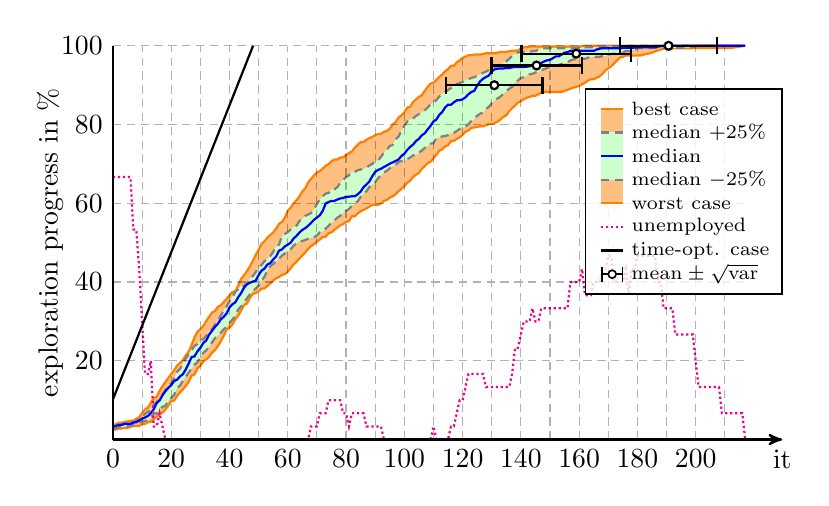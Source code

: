 \begin{tikzpicture}[thick]


% plot data, scaled to 8cm
\begin{scope}[yscale=0.05, xscale=0.037]
\draw[draw=orange, fill=orange!50] (0.00, 2.46) -- (1.00, 2.57) -- (2.00, 2.79) -- (3.00, 2.79) -- (4.00, 3.02) -- (5.00, 3.02) -- (6.00, 3.18) -- (7.00, 3.46) -- (8.00, 3.46) -- (9.00, 3.46) -- (10.00, 3.91) -- (11.00, 3.97) -- (12.00, 4.41) -- (13.00, 4.53) -- (14.00, 5.14) -- (15.00, 5.81) -- (16.00, 6.48) -- (17.00, 6.82) -- (18.00, 7.65) -- (19.00, 8.60) -- (20.00, 9.78) -- (21.00, 9.89) -- (22.00, 11.06) -- (23.00, 11.96) -- (24.00, 12.74) -- (25.00, 13.63) -- (26.00, 14.64) -- (27.00, 16.26) -- (28.00, 16.54) -- (29.00, 18.10) -- (30.00, 18.72) -- (31.00, 19.83) -- (32.00, 20.34) -- (33.00, 21.01) -- (34.00, 22.07) -- (35.00, 22.68) -- (36.00, 23.74) -- (37.00, 24.97) -- (38.00, 26.31) -- (39.00, 27.93) -- (40.00, 28.44) -- (41.00, 29.22) -- (42.00, 30.56) -- (43.00, 31.51) -- (44.00, 32.79) -- (45.00, 34.19) -- (46.00, 34.53) -- (47.00, 35.98) -- (48.00, 36.98) -- (49.00, 37.21) -- (50.00, 37.60) -- (51.00, 38.32) -- (52.00, 38.38) -- (53.00, 38.99) -- (54.00, 39.66) -- (55.00, 40.39) -- (56.00, 40.95) -- (57.00, 41.23) -- (58.00, 41.84) -- (59.00, 42.01) -- (60.00, 42.63) -- (61.00, 43.52) -- (62.00, 44.47) -- (63.00, 45.14) -- (64.00, 45.98) -- (65.00, 46.76) -- (66.00, 47.49) -- (67.00, 48.44) -- (68.00, 49.16) -- (69.00, 49.61) -- (70.00, 50.28) -- (71.00, 50.78) -- (72.00, 51.45) -- (73.00, 51.51) -- (74.00, 52.40) -- (75.00, 52.63) -- (76.00, 53.24) -- (77.00, 53.85) -- (78.00, 54.41) -- (79.00, 54.75) -- (80.00, 55.25) -- (81.00, 55.47) -- (82.00, 56.70) -- (83.00, 56.70) -- (84.00, 57.43) -- (85.00, 57.99) -- (86.00, 58.32) -- (87.00, 58.72) -- (88.00, 59.16) -- (89.00, 59.61) -- (90.00, 59.61) -- (91.00, 59.61) -- (92.00, 60.00) -- (93.00, 60.61) -- (94.00, 60.84) -- (95.00, 61.45) -- (96.00, 61.73) -- (97.00, 62.29) -- (98.00, 63.07) -- (99.00, 63.63) -- (100.00, 64.36) -- (101.00, 65.20) -- (102.00, 65.75) -- (103.00, 66.70) -- (104.00, 67.26) -- (105.00, 67.71) -- (106.00, 68.77) -- (107.00, 69.44) -- (108.00, 70.17) -- (109.00, 70.56) -- (110.00, 71.45) -- (111.00, 72.29) -- (112.00, 73.41) -- (113.00, 73.69) -- (114.00, 74.41) -- (115.00, 74.75) -- (116.00, 75.81) -- (117.00, 75.87) -- (118.00, 76.37) -- (119.00, 76.76) -- (120.00, 77.37) -- (121.00, 78.21) -- (122.00, 78.49) -- (123.00, 79.16) -- (124.00, 79.27) -- (125.00, 79.39) -- (126.00, 79.55) -- (127.00, 79.55) -- (128.00, 79.83) -- (129.00, 80.11) -- (130.00, 80.11) -- (131.00, 80.39) -- (132.00, 80.73) -- (133.00, 81.28) -- (134.00, 81.96) -- (135.00, 82.35) -- (136.00, 83.41) -- (137.00, 84.13) -- (138.00, 84.86) -- (139.00, 85.59) -- (140.00, 85.92) -- (141.00, 86.42) -- (142.00, 86.76) -- (143.00, 87.04) -- (144.00, 87.32) -- (145.00, 87.32) -- (146.00, 87.65) -- (147.00, 88.10) -- (148.00, 88.27) -- (149.00, 88.27) -- (150.00, 88.27) -- (151.00, 88.27) -- (152.00, 88.27) -- (153.00, 88.27) -- (154.00, 88.32) -- (155.00, 88.55) -- (156.00, 88.83) -- (157.00, 89.11) -- (158.00, 89.39) -- (159.00, 89.55) -- (160.00, 89.83) -- (161.00, 90.22) -- (162.00, 90.61) -- (163.00, 91.17) -- (164.00, 91.51) -- (165.00, 91.51) -- (166.00, 91.90) -- (167.00, 92.23) -- (168.00, 92.85) -- (169.00, 93.74) -- (170.00, 94.30) -- (171.00, 94.80) -- (172.00, 95.53) -- (173.00, 96.26) -- (174.00, 97.04) -- (175.00, 97.21) -- (176.00, 97.54) -- (177.00, 97.54) -- (178.00, 97.54) -- (179.00, 97.54) -- (180.00, 97.54) -- (181.00, 97.54) -- (182.00, 97.71) -- (183.00, 97.93) -- (184.00, 98.04) -- (185.00, 98.27) -- (186.00, 98.55) -- (187.00, 98.83) -- (188.00, 99.05) -- (189.00, 99.27) -- (190.00, 99.39) -- (191.00, 99.39) -- (192.00, 99.39) -- (193.00, 99.39) -- (194.00, 99.39) -- (195.00, 99.39) -- (196.00, 99.39) -- (197.00, 99.39) -- (198.00, 99.39) -- (199.00, 99.39) -- (200.00, 99.44) -- (201.00, 99.44) -- (202.00, 99.44) -- (203.00, 99.44) -- (204.00, 99.44) -- (205.00, 99.44) -- (206.00, 99.44) -- (207.00, 99.44) -- (208.00, 99.44) -- (209.00, 99.44) -- (210.00, 99.44) -- (211.00, 99.44) -- (212.00, 99.50) -- (213.00, 99.55) -- (214.00, 99.66) -- (215.00, 99.78) -- (216.00, 99.89) -- (217.00, 100.00) -- (217.00, 100.00) -- (216.00, 100.00) -- (215.00, 100.00) -- (214.00, 100.00) -- (213.00, 100.00) -- (212.00, 100.00) -- (211.00, 100.00) -- (210.00, 100.00) -- (209.00, 100.00) -- (208.00, 100.00) -- (207.00, 100.00) -- (206.00, 100.00) -- (205.00, 100.00) -- (204.00, 100.00) -- (203.00, 100.00) -- (202.00, 100.00) -- (201.00, 100.00) -- (200.00, 100.00) -- (199.00, 100.00) -- (198.00, 100.00) -- (197.00, 100.00) -- (196.00, 100.00) -- (195.00, 100.00) -- (194.00, 100.00) -- (193.00, 100.00) -- (192.00, 100.00) -- (191.00, 100.00) -- (190.00, 100.00) -- (189.00, 100.00) -- (188.00, 100.00) -- (187.00, 100.00) -- (186.00, 100.00) -- (185.00, 100.00) -- (184.00, 100.00) -- (183.00, 100.00) -- (182.00, 100.00) -- (181.00, 100.00) -- (180.00, 100.00) -- (179.00, 100.00) -- (178.00, 100.00) -- (177.00, 100.00) -- (176.00, 100.00) -- (175.00, 100.00) -- (174.00, 100.00) -- (173.00, 100.00) -- (172.00, 100.00) -- (171.00, 100.00) -- (170.00, 100.00) -- (169.00, 100.00) -- (168.00, 100.00) -- (167.00, 100.00) -- (166.00, 100.00) -- (165.00, 100.00) -- (164.00, 100.00) -- (163.00, 100.00) -- (162.00, 100.00) -- (161.00, 99.89) -- (160.00, 99.83) -- (159.00, 99.83) -- (158.00, 99.83) -- (157.00, 99.83) -- (156.00, 99.83) -- (155.00, 99.83) -- (154.00, 99.83) -- (153.00, 99.83) -- (152.00, 99.83) -- (151.00, 99.83) -- (150.00, 99.83) -- (149.00, 99.83) -- (148.00, 99.83) -- (147.00, 99.83) -- (146.00, 99.83) -- (145.00, 99.83) -- (144.00, 99.83) -- (143.00, 99.78) -- (142.00, 99.61) -- (141.00, 99.61) -- (140.00, 99.33) -- (139.00, 98.83) -- (138.00, 98.77) -- (137.00, 98.72) -- (136.00, 98.60) -- (135.00, 98.49) -- (134.00, 98.44) -- (133.00, 98.38) -- (132.00, 98.27) -- (131.00, 98.16) -- (130.00, 98.10) -- (129.00, 98.10) -- (128.00, 98.10) -- (127.00, 97.93) -- (126.00, 97.77) -- (125.00, 97.77) -- (124.00, 97.77) -- (123.00, 97.60) -- (122.00, 97.60) -- (121.00, 97.26) -- (120.00, 96.93) -- (119.00, 96.31) -- (118.00, 95.81) -- (117.00, 94.92) -- (116.00, 94.92) -- (115.00, 94.08) -- (114.00, 93.52) -- (113.00, 92.74) -- (112.00, 92.07) -- (111.00, 91.34) -- (110.00, 90.61) -- (109.00, 90.39) -- (108.00, 89.55) -- (107.00, 88.55) -- (106.00, 87.43) -- (105.00, 87.04) -- (104.00, 86.37) -- (103.00, 85.75) -- (102.00, 84.53) -- (101.00, 84.30) -- (100.00, 83.13) -- (99.00, 82.29) -- (98.00, 81.79) -- (97.00, 80.61) -- (96.00, 80.00) -- (95.00, 78.94) -- (94.00, 78.38) -- (93.00, 78.16) -- (92.00, 77.65) -- (91.00, 77.60) -- (90.00, 77.26) -- (89.00, 76.87) -- (88.00, 76.54) -- (87.00, 76.15) -- (86.00, 75.59) -- (85.00, 75.53) -- (84.00, 74.86) -- (83.00, 74.13) -- (82.00, 73.13) -- (81.00, 72.74) -- (80.00, 72.29) -- (79.00, 71.68) -- (78.00, 71.62) -- (77.00, 71.12) -- (76.00, 71.12) -- (75.00, 70.67) -- (74.00, 69.94) -- (73.00, 69.55) -- (72.00, 68.77) -- (71.00, 68.21) -- (70.00, 67.82) -- (69.00, 67.09) -- (68.00, 66.20) -- (67.00, 65.31) -- (66.00, 63.80) -- (65.00, 63.02) -- (64.00, 61.73) -- (63.00, 60.78) -- (62.00, 60.00) -- (61.00, 58.88) -- (60.00, 58.16) -- (59.00, 56.31) -- (58.00, 55.25) -- (57.00, 54.80) -- (56.00, 53.58) -- (55.00, 52.57) -- (54.00, 51.96) -- (53.00, 51.28) -- (52.00, 50.34) -- (51.00, 49.72) -- (50.00, 48.21) -- (49.00, 46.87) -- (48.00, 45.42) -- (47.00, 43.97) -- (46.00, 42.79) -- (45.00, 41.73) -- (44.00, 40.84) -- (43.00, 39.11) -- (42.00, 37.60) -- (41.00, 37.49) -- (40.00, 36.59) -- (39.00, 35.70) -- (38.00, 34.92) -- (37.00, 34.08) -- (36.00, 33.69) -- (35.00, 32.63) -- (34.00, 32.23) -- (33.00, 31.17) -- (32.00, 30.06) -- (31.00, 28.83) -- (30.00, 28.04) -- (29.00, 27.37) -- (28.00, 26.03) -- (27.00, 24.02) -- (26.00, 22.35) -- (25.00, 21.34) -- (24.00, 20.22) -- (23.00, 19.44) -- (22.00, 18.77) -- (21.00, 17.60) -- (20.00, 16.65) -- (19.00, 15.64) -- (18.00, 14.58) -- (17.00, 13.58) -- (16.00, 12.35) -- (15.00, 10.84) -- (14.00, 10.56) -- (13.00, 9.39) -- (12.00, 8.10) -- (11.00, 7.65) -- (10.00, 6.70) -- (9.00, 5.70) -- (8.00, 5.31) -- (7.00, 4.75) -- (6.00, 4.75) -- (5.00, 4.64) -- (4.00, 4.41) -- (3.00, 4.30) -- (2.00, 4.30) -- (1.00, 3.91) -- (0.00, 3.41);
\draw[gray, densely dashed, fill=green!20] (0.00, 2.63) -- (1.00, 2.79) -- (2.00, 3.07) -- (3.00, 3.18) -- (4.00, 3.30) -- (5.00, 3.30) -- (6.00, 3.69) -- (7.00, 3.69) -- (8.00, 4.19) -- (9.00, 4.30) -- (10.00, 4.64) -- (11.00, 4.69) -- (12.00, 4.97) -- (13.00, 5.70) -- (14.00, 6.59) -- (15.00, 6.59) -- (16.00, 7.54) -- (17.00, 8.32) -- (18.00, 8.55) -- (19.00, 9.89) -- (20.00, 10.50) -- (21.00, 11.34) -- (22.00, 13.07) -- (23.00, 13.69) -- (24.00, 14.86) -- (25.00, 15.98) -- (26.00, 16.98) -- (27.00, 18.04) -- (28.00, 19.05) -- (29.00, 19.61) -- (30.00, 21.01) -- (31.00, 22.07) -- (32.00, 22.63) -- (33.00, 23.69) -- (34.00, 24.69) -- (35.00, 25.75) -- (36.00, 26.37) -- (37.00, 27.09) -- (38.00, 27.99) -- (39.00, 28.66) -- (40.00, 29.55) -- (41.00, 30.50) -- (42.00, 31.34) -- (43.00, 33.02) -- (44.00, 33.80) -- (45.00, 34.80) -- (46.00, 35.87) -- (47.00, 36.87) -- (48.00, 37.88) -- (49.00, 38.27) -- (50.00, 39.16) -- (51.00, 40.34) -- (52.00, 41.34) -- (53.00, 42.96) -- (54.00, 44.02) -- (55.00, 44.58) -- (56.00, 45.31) -- (57.00, 45.98) -- (58.00, 46.70) -- (59.00, 47.26) -- (60.00, 47.82) -- (61.00, 48.32) -- (62.00, 49.27) -- (63.00, 49.78) -- (64.00, 50.39) -- (65.00, 50.45) -- (66.00, 50.67) -- (67.00, 51.01) -- (68.00, 51.28) -- (69.00, 51.40) -- (70.00, 51.84) -- (71.00, 52.63) -- (72.00, 52.79) -- (73.00, 53.58) -- (74.00, 54.25) -- (75.00, 55.20) -- (76.00, 55.64) -- (77.00, 56.37) -- (78.00, 56.82) -- (79.00, 57.54) -- (80.00, 58.10) -- (81.00, 58.55) -- (82.00, 59.39) -- (83.00, 59.94) -- (84.00, 60.50) -- (85.00, 61.62) -- (86.00, 62.40) -- (87.00, 63.07) -- (88.00, 64.13) -- (89.00, 64.75) -- (90.00, 65.36) -- (91.00, 66.37) -- (92.00, 67.09) -- (93.00, 67.82) -- (94.00, 68.27) -- (95.00, 68.88) -- (96.00, 69.39) -- (97.00, 69.78) -- (98.00, 70.45) -- (99.00, 70.73) -- (100.00, 70.73) -- (101.00, 71.23) -- (102.00, 71.62) -- (103.00, 72.18) -- (104.00, 72.23) -- (105.00, 72.96) -- (106.00, 73.35) -- (107.00, 74.08) -- (108.00, 74.58) -- (109.00, 75.14) -- (110.00, 75.25) -- (111.00, 76.59) -- (112.00, 76.70) -- (113.00, 76.98) -- (114.00, 77.09) -- (115.00, 77.32) -- (116.00, 77.82) -- (117.00, 77.88) -- (118.00, 78.38) -- (119.00, 78.88) -- (120.00, 79.11) -- (121.00, 79.44) -- (122.00, 80.06) -- (123.00, 80.89) -- (124.00, 81.34) -- (125.00, 82.23) -- (126.00, 82.74) -- (127.00, 83.07) -- (128.00, 84.02) -- (129.00, 84.47) -- (130.00, 85.42) -- (131.00, 86.09) -- (132.00, 86.65) -- (133.00, 87.09) -- (134.00, 87.82) -- (135.00, 88.44) -- (136.00, 89.11) -- (137.00, 89.55) -- (138.00, 90.67) -- (139.00, 91.17) -- (140.00, 91.84) -- (141.00, 92.01) -- (142.00, 92.46) -- (143.00, 92.79) -- (144.00, 92.91) -- (145.00, 93.24) -- (146.00, 93.46) -- (147.00, 93.69) -- (148.00, 94.08) -- (149.00, 94.36) -- (150.00, 94.69) -- (151.00, 94.69) -- (152.00, 94.92) -- (153.00, 95.14) -- (154.00, 95.42) -- (155.00, 95.64) -- (156.00, 95.87) -- (157.00, 96.26) -- (158.00, 96.54) -- (159.00, 96.59) -- (160.00, 96.59) -- (161.00, 96.70) -- (162.00, 96.70) -- (163.00, 96.98) -- (164.00, 97.21) -- (165.00, 97.21) -- (166.00, 97.21) -- (167.00, 97.21) -- (168.00, 97.37) -- (169.00, 97.43) -- (170.00, 97.77) -- (171.00, 97.93) -- (172.00, 97.99) -- (173.00, 97.99) -- (174.00, 98.10) -- (175.00, 98.27) -- (176.00, 98.66) -- (177.00, 98.66) -- (178.00, 98.83) -- (179.00, 99.11) -- (180.00, 99.33) -- (181.00, 99.44) -- (182.00, 99.44) -- (183.00, 99.44) -- (184.00, 99.44) -- (185.00, 99.50) -- (186.00, 99.50) -- (187.00, 99.50) -- (188.00, 99.50) -- (189.00, 99.50) -- (190.00, 99.50) -- (191.00, 99.50) -- (192.00, 99.50) -- (193.00, 99.50) -- (194.00, 99.50) -- (195.00, 99.50) -- (196.00, 99.50) -- (197.00, 99.55) -- (198.00, 99.55) -- (199.00, 99.72) -- (200.00, 99.83) -- (201.00, 100.00) -- (202.00, 100.00) -- (203.00, 100.00) -- (204.00, 100.00) -- (205.00, 100.00) -- (206.00, 100.00) -- (207.00, 100.00) -- (208.00, 100.00) -- (209.00, 100.00) -- (210.00, 100.00) -- (211.00, 100.00) -- (212.00, 100.00) -- (213.00, 100.00) -- (214.00, 100.00) -- (215.00, 100.00) -- (216.00, 100.00) -- (217.00, 100.00) -- (217.00, 100.00) -- (216.00, 100.00) -- (215.00, 100.00) -- (214.00, 100.00) -- (213.00, 100.00) -- (212.00, 100.00) -- (211.00, 100.00) -- (210.00, 100.00) -- (209.00, 100.00) -- (208.00, 100.00) -- (207.00, 100.00) -- (206.00, 100.00) -- (205.00, 100.00) -- (204.00, 100.00) -- (203.00, 100.00) -- (202.00, 100.00) -- (201.00, 100.00) -- (200.00, 100.00) -- (199.00, 100.00) -- (198.00, 100.00) -- (197.00, 100.00) -- (196.00, 100.00) -- (195.00, 100.00) -- (194.00, 100.00) -- (193.00, 100.00) -- (192.00, 100.00) -- (191.00, 100.00) -- (190.00, 100.00) -- (189.00, 100.00) -- (188.00, 100.00) -- (187.00, 100.00) -- (186.00, 100.00) -- (185.00, 100.00) -- (184.00, 100.00) -- (183.00, 100.00) -- (182.00, 100.00) -- (181.00, 100.00) -- (180.00, 100.00) -- (179.00, 100.00) -- (178.00, 100.00) -- (177.00, 100.00) -- (176.00, 99.89) -- (175.00, 99.83) -- (174.00, 99.83) -- (173.00, 99.83) -- (172.00, 99.83) -- (171.00, 99.83) -- (170.00, 99.83) -- (169.00, 99.72) -- (168.00, 99.66) -- (167.00, 99.61) -- (166.00, 99.61) -- (165.00, 99.61) -- (164.00, 99.61) -- (163.00, 99.61) -- (162.00, 99.61) -- (161.00, 99.55) -- (160.00, 99.44) -- (159.00, 99.44) -- (158.00, 99.44) -- (157.00, 99.44) -- (156.00, 99.39) -- (155.00, 99.39) -- (154.00, 99.39) -- (153.00, 99.39) -- (152.00, 99.39) -- (151.00, 99.39) -- (150.00, 99.39) -- (149.00, 99.39) -- (148.00, 99.39) -- (147.00, 99.33) -- (146.00, 99.05) -- (145.00, 98.66) -- (144.00, 98.66) -- (143.00, 98.44) -- (142.00, 98.44) -- (141.00, 98.44) -- (140.00, 98.44) -- (139.00, 98.32) -- (138.00, 97.99) -- (137.00, 97.49) -- (136.00, 96.70) -- (135.00, 96.03) -- (134.00, 95.70) -- (133.00, 95.14) -- (132.00, 94.80) -- (131.00, 94.69) -- (130.00, 93.91) -- (129.00, 93.80) -- (128.00, 93.46) -- (127.00, 93.13) -- (126.00, 92.68) -- (125.00, 92.35) -- (124.00, 92.07) -- (123.00, 91.84) -- (122.00, 91.51) -- (121.00, 91.23) -- (120.00, 90.84) -- (119.00, 90.56) -- (118.00, 90.28) -- (117.00, 89.94) -- (116.00, 89.27) -- (115.00, 88.77) -- (114.00, 88.21) -- (113.00, 87.77) -- (112.00, 87.15) -- (111.00, 86.20) -- (110.00, 85.59) -- (109.00, 85.14) -- (108.00, 84.30) -- (107.00, 83.63) -- (106.00, 83.07) -- (105.00, 82.63) -- (104.00, 82.18) -- (103.00, 81.56) -- (102.00, 81.28) -- (101.00, 80.73) -- (100.00, 79.78) -- (99.00, 78.38) -- (98.00, 76.93) -- (97.00, 76.26) -- (96.00, 74.80) -- (95.00, 74.58) -- (94.00, 73.58) -- (93.00, 72.85) -- (92.00, 71.84) -- (91.00, 70.84) -- (90.00, 70.78) -- (89.00, 70.00) -- (88.00, 69.61) -- (87.00, 69.05) -- (86.00, 68.77) -- (85.00, 68.60) -- (84.00, 68.38) -- (83.00, 67.99) -- (82.00, 67.93) -- (81.00, 67.15) -- (80.00, 66.65) -- (79.00, 65.92) -- (78.00, 65.20) -- (77.00, 64.08) -- (76.00, 63.58) -- (75.00, 63.46) -- (74.00, 62.63) -- (73.00, 62.46) -- (72.00, 61.79) -- (71.00, 61.01) -- (70.00, 59.83) -- (69.00, 58.44) -- (68.00, 57.54) -- (67.00, 57.15) -- (66.00, 56.82) -- (65.00, 55.98) -- (64.00, 55.53) -- (63.00, 54.30) -- (62.00, 53.97) -- (61.00, 53.35) -- (60.00, 52.68) -- (59.00, 52.18) -- (58.00, 51.62) -- (57.00, 49.50) -- (56.00, 49.22) -- (55.00, 47.65) -- (54.00, 46.59) -- (53.00, 45.81) -- (52.00, 45.31) -- (51.00, 44.36) -- (50.00, 43.80) -- (49.00, 42.51) -- (48.00, 41.56) -- (47.00, 40.89) -- (46.00, 39.55) -- (45.00, 39.05) -- (44.00, 39.05) -- (43.00, 38.21) -- (42.00, 37.54) -- (41.00, 36.15) -- (40.00, 35.08) -- (39.00, 33.85) -- (38.00, 32.74) -- (37.00, 31.51) -- (36.00, 30.17) -- (35.00, 29.16) -- (34.00, 28.04) -- (33.00, 27.37) -- (32.00, 26.37) -- (31.00, 25.47) -- (30.00, 25.20) -- (29.00, 24.25) -- (28.00, 23.80) -- (27.00, 22.74) -- (26.00, 21.68) -- (25.00, 20.61) -- (24.00, 19.22) -- (23.00, 17.93) -- (22.00, 17.26) -- (21.00, 15.53) -- (20.00, 14.25) -- (19.00, 13.63) -- (18.00, 12.57) -- (17.00, 11.45) -- (16.00, 10.67) -- (15.00, 9.39) -- (14.00, 8.88) -- (13.00, 7.77) -- (12.00, 6.98) -- (11.00, 6.54) -- (10.00, 5.53) -- (9.00, 5.08) -- (8.00, 4.75) -- (7.00, 4.41) -- (6.00, 4.25) -- (5.00, 4.25) -- (4.00, 4.13) -- (3.00, 3.97) -- (2.00, 3.69) -- (1.00, 3.69) -- (0.00, 3.30);
\draw[blue] (0.00, 3.18) -- (1.00, 3.46) -- (2.00, 3.69) -- (3.00, 3.69) -- (4.00, 3.97) -- (5.00, 4.02) -- (6.00, 4.02) -- (7.00, 4.30) -- (8.00, 4.41) -- (9.00, 4.86) -- (10.00, 5.31) -- (11.00, 5.59) -- (12.00, 5.98) -- (13.00, 6.76) -- (14.00, 7.71) -- (15.00, 9.27) -- (16.00, 9.94) -- (17.00, 11.23) -- (18.00, 12.29) -- (19.00, 13.13) -- (20.00, 13.80) -- (21.00, 14.86) -- (22.00, 15.20) -- (23.00, 16.03) -- (24.00, 16.59) -- (25.00, 17.82) -- (26.00, 19.33) -- (27.00, 20.95) -- (28.00, 21.12) -- (29.00, 22.40) -- (30.00, 23.30) -- (31.00, 24.53) -- (32.00, 25.14) -- (33.00, 26.65) -- (34.00, 27.60) -- (35.00, 28.60) -- (36.00, 29.39) -- (37.00, 30.50) -- (38.00, 31.17) -- (39.00, 32.01) -- (40.00, 33.58) -- (41.00, 34.36) -- (42.00, 34.86) -- (43.00, 36.15) -- (44.00, 37.21) -- (45.00, 38.60) -- (46.00, 39.44) -- (47.00, 39.83) -- (48.00, 40.11) -- (49.00, 40.34) -- (50.00, 41.79) -- (51.00, 42.91) -- (52.00, 43.41) -- (53.00, 44.47) -- (54.00, 44.80) -- (55.00, 45.75) -- (56.00, 46.48) -- (57.00, 47.99) -- (58.00, 48.27) -- (59.00, 49.05) -- (60.00, 49.50) -- (61.00, 50.00) -- (62.00, 51.06) -- (63.00, 51.73) -- (64.00, 52.57) -- (65.00, 53.24) -- (66.00, 53.69) -- (67.00, 54.30) -- (68.00, 55.03) -- (69.00, 55.81) -- (70.00, 56.37) -- (71.00, 56.98) -- (72.00, 58.10) -- (73.00, 59.94) -- (74.00, 60.34) -- (75.00, 60.61) -- (76.00, 60.61) -- (77.00, 60.95) -- (78.00, 61.23) -- (79.00, 61.34) -- (80.00, 61.68) -- (81.00, 61.68) -- (82.00, 61.79) -- (83.00, 61.79) -- (84.00, 62.29) -- (85.00, 62.96) -- (86.00, 64.08) -- (87.00, 64.80) -- (88.00, 65.53) -- (89.00, 66.87) -- (90.00, 67.99) -- (91.00, 68.49) -- (92.00, 68.77) -- (93.00, 69.22) -- (94.00, 69.61) -- (95.00, 70.06) -- (96.00, 70.39) -- (97.00, 70.73) -- (98.00, 71.12) -- (99.00, 72.01) -- (100.00, 72.57) -- (101.00, 73.58) -- (102.00, 74.30) -- (103.00, 74.92) -- (104.00, 75.81) -- (105.00, 76.37) -- (106.00, 77.26) -- (107.00, 77.77) -- (108.00, 78.77) -- (109.00, 79.66) -- (110.00, 80.78) -- (111.00, 81.28) -- (112.00, 82.46) -- (113.00, 83.18) -- (114.00, 84.36) -- (115.00, 85.03) -- (116.00, 85.03) -- (117.00, 85.64) -- (118.00, 86.15) -- (119.00, 86.20) -- (120.00, 86.42) -- (121.00, 86.93) -- (122.00, 87.71) -- (123.00, 88.27) -- (124.00, 88.55) -- (125.00, 89.89) -- (126.00, 90.95) -- (127.00, 91.62) -- (128.00, 92.07) -- (129.00, 92.46) -- (130.00, 93.52) -- (131.00, 94.02) -- (132.00, 94.19) -- (133.00, 94.25) -- (134.00, 94.25) -- (135.00, 94.36) -- (136.00, 94.36) -- (137.00, 94.53) -- (138.00, 94.64) -- (139.00, 94.64) -- (140.00, 94.64) -- (141.00, 94.64) -- (142.00, 94.69) -- (143.00, 94.80) -- (144.00, 95.08) -- (145.00, 95.08) -- (146.00, 95.42) -- (147.00, 95.64) -- (148.00, 96.03) -- (149.00, 96.31) -- (150.00, 96.42) -- (151.00, 96.87) -- (152.00, 97.32) -- (153.00, 97.32) -- (154.00, 97.77) -- (155.00, 98.27) -- (156.00, 98.38) -- (157.00, 98.72) -- (158.00, 98.72) -- (159.00, 98.72) -- (160.00, 98.72) -- (161.00, 98.72) -- (162.00, 98.72) -- (163.00, 98.72) -- (164.00, 98.72) -- (165.00, 98.72) -- (166.00, 99.05) -- (167.00, 99.27) -- (168.00, 99.39) -- (169.00, 99.39) -- (170.00, 99.39) -- (171.00, 99.39) -- (172.00, 99.39) -- (173.00, 99.39) -- (174.00, 99.39) -- (175.00, 99.44) -- (176.00, 99.50) -- (177.00, 99.50) -- (178.00, 99.50) -- (179.00, 99.55) -- (180.00, 99.61) -- (181.00, 99.61) -- (182.00, 99.61) -- (183.00, 99.61) -- (184.00, 99.61) -- (185.00, 99.61) -- (186.00, 99.66) -- (187.00, 99.78) -- (188.00, 99.89) -- (189.00, 100.00) -- (190.00, 100.00) -- (191.00, 100.00) -- (192.00, 100.00) -- (193.00, 100.00) -- (194.00, 100.00) -- (195.00, 100.00) -- (196.00, 100.00) -- (197.00, 100.00) -- (198.00, 100.00) -- (199.00, 100.00) -- (200.00, 100.00) -- (201.00, 100.00) -- (202.00, 100.00) -- (203.00, 100.00) -- (204.00, 100.00) -- (205.00, 100.00) -- (206.00, 100.00) -- (207.00, 100.00) -- (208.00, 100.00) -- (209.00, 100.00) -- (210.00, 100.00) -- (211.00, 100.00) -- (212.00, 100.00) -- (213.00, 100.00) -- (214.00, 100.00) -- (215.00, 100.00) -- (216.00, 100.00) -- (217.00, 100.00);
\draw[densely dotted, magenta] (0.00, 66.67) -- (1.00, 66.67) -- (2.00, 66.67) -- (3.00, 66.67) -- (4.00, 66.67) -- (5.00, 66.67) -- (6.00, 66.67) -- (7.00, 53.33) -- (8.00, 53.33) -- (9.00, 43.33) -- (10.00, 30.00) -- (11.00, 16.67) -- (12.00, 16.67) -- (13.00, 20.00) -- (14.00, 3.33) -- (15.00, 3.33) -- (16.00, 6.67) -- (17.00, 3.33) -- (18.00, 0.00) -- (19.00, 0.00) -- (20.00, 0.00) -- (21.00, 0.00) -- (22.00, 0.00) -- (23.00, 0.00) -- (24.00, 0.00) -- (25.00, 0.00) -- (26.00, 0.00) -- (27.00, 0.00) -- (28.00, 0.00) -- (29.00, 0.00) -- (30.00, 0.00) -- (31.00, 0.00) -- (32.00, 0.00) -- (33.00, 0.00) -- (34.00, 0.00) -- (35.00, 0.00) -- (36.00, 0.00) -- (37.00, 0.00) -- (38.00, 0.00) -- (39.00, 0.00) -- (40.00, 0.00) -- (41.00, 0.00) -- (42.00, 0.00) -- (43.00, 0.00) -- (44.00, 0.00) -- (45.00, 0.00) -- (46.00, 0.00) -- (47.00, 0.00) -- (48.00, 0.00) -- (49.00, 0.00) -- (50.00, 0.00) -- (51.00, 0.00) -- (52.00, 0.00) -- (53.00, 0.00) -- (54.00, 0.00) -- (55.00, 0.00) -- (56.00, 0.00) -- (57.00, 0.00) -- (58.00, 0.00) -- (59.00, 0.00) -- (60.00, 0.00) -- (61.00, 0.00) -- (62.00, 0.00) -- (63.00, 0.00) -- (64.00, 0.00) -- (65.00, 0.00) -- (66.00, 0.00) -- (67.00, 0.00) -- (68.00, 3.33) -- (69.00, 3.33) -- (70.00, 3.33) -- (71.00, 6.67) -- (72.00, 6.67) -- (73.00, 6.67) -- (74.00, 10.00) -- (75.00, 10.00) -- (76.00, 10.00) -- (77.00, 10.00) -- (78.00, 10.00) -- (79.00, 6.67) -- (80.00, 6.67) -- (81.00, 3.33) -- (82.00, 6.67) -- (83.00, 6.67) -- (84.00, 6.67) -- (85.00, 6.67) -- (86.00, 6.67) -- (87.00, 3.33) -- (88.00, 3.33) -- (89.00, 3.33) -- (90.00, 3.33) -- (91.00, 3.33) -- (92.00, 3.33) -- (93.00, 0.00) -- (94.00, 0.00) -- (95.00, 0.00) -- (96.00, 0.00) -- (97.00, 0.00) -- (98.00, 0.00) -- (99.00, 0.00) -- (100.00, 0.00) -- (101.00, 0.00) -- (102.00, 0.00) -- (103.00, 0.00) -- (104.00, 0.00) -- (105.00, 0.00) -- (106.00, 0.00) -- (107.00, 0.00) -- (108.00, 0.00) -- (109.00, 0.00) -- (110.00, 3.33) -- (111.00, 0.00) -- (112.00, 0.00) -- (113.00, 0.00) -- (114.00, 0.00) -- (115.00, 0.00) -- (116.00, 3.33) -- (117.00, 3.33) -- (118.00, 6.67) -- (119.00, 10.00) -- (120.00, 10.00) -- (121.00, 13.33) -- (122.00, 16.67) -- (123.00, 16.67) -- (124.00, 16.67) -- (125.00, 16.67) -- (126.00, 16.67) -- (127.00, 16.67) -- (128.00, 13.33) -- (129.00, 13.33) -- (130.00, 13.33) -- (131.00, 13.33) -- (132.00, 13.33) -- (133.00, 13.33) -- (134.00, 13.33) -- (135.00, 13.33) -- (136.00, 13.33) -- (137.00, 16.67) -- (138.00, 23.33) -- (139.00, 23.33) -- (140.00, 26.67) -- (141.00, 30.00) -- (142.00, 30.00) -- (143.00, 30.00) -- (144.00, 33.33) -- (145.00, 30.00) -- (146.00, 30.00) -- (147.00, 33.33) -- (148.00, 33.33) -- (149.00, 33.33) -- (150.00, 33.33) -- (151.00, 33.33) -- (152.00, 33.33) -- (153.00, 33.33) -- (154.00, 33.33) -- (155.00, 33.33) -- (156.00, 33.33) -- (157.00, 40.00) -- (158.00, 40.00) -- (159.00, 40.00) -- (160.00, 40.00) -- (161.00, 43.33) -- (162.00, 36.67) -- (163.00, 36.67) -- (164.00, 36.67) -- (165.00, 40.00) -- (166.00, 40.00) -- (167.00, 40.00) -- (168.00, 43.33) -- (169.00, 43.33) -- (170.00, 46.67) -- (171.00, 46.67) -- (172.00, 40.00) -- (173.00, 40.00) -- (174.00, 40.00) -- (175.00, 40.00) -- (176.00, 43.33) -- (177.00, 36.67) -- (178.00, 43.33) -- (179.00, 43.33) -- (180.00, 46.67) -- (181.00, 46.67) -- (182.00, 46.67) -- (183.00, 46.67) -- (184.00, 46.67) -- (185.00, 46.67) -- (186.00, 46.67) -- (187.00, 40.00) -- (188.00, 40.00) -- (189.00, 33.33) -- (190.00, 33.33) -- (191.00, 33.33) -- (192.00, 33.33) -- (193.00, 26.67) -- (194.00, 26.67) -- (195.00, 26.67) -- (196.00, 26.67) -- (197.00, 26.67) -- (198.00, 26.67) -- (199.00, 26.67) -- (200.00, 20.00) -- (201.00, 13.33) -- (202.00, 13.33) -- (203.00, 13.33) -- (204.00, 13.33) -- (205.00, 13.33) -- (206.00, 13.33) -- (207.00, 13.33) -- (208.00, 13.33) -- (209.00, 6.67) -- (210.00, 6.67) -- (211.00, 6.67) -- (212.00, 6.67) -- (213.00, 6.67) -- (214.00, 6.67) -- (215.00, 6.67) -- (216.00, 6.67) -- (217.00, 0.00);
\draw[black] (0.00, 10.22) -- (48.09, 100.00);
\draw[densely dashed, thin, black, ystep=20, xstep=10, opacity=0.3] (0, 0) grid (218, 100);
% axis lables
\node[below] at (0, 0) {0};
\node[below] at (20, 0) {20};
\node[below] at (40, 0) {40};
\node[below] at (60, 0) {60};
\node[below] at (80, 0) {80};
\node[below] at (100, 0) {100};
\node[below] at (120, 0) {120};
\node[below] at (140, 0) {140};
\node[below] at (160, 0) {160};
\node[below] at (180, 0) {180};
\node[below] at (200, 0) {200};
\draw[|-|] (114.005, 90) -- (147.795, 90);
\node[draw, circle, fill=white, inner sep=0mm, minimum size=1mm] at (130.9, 90) {};
% 90: 130.9  +-  16.895
\draw[|-|] (129.517, 95) -- (161.283, 95);
\node[draw, circle, fill=white, inner sep=0mm, minimum size=1mm] at (145.4, 95) {};
% 95: 145.4  +-  15.883
\draw[|-|] (139.834, 98) -- (178.166, 98);
\node[draw, circle, fill=white, inner sep=0mm, minimum size=1mm] at (159, 98) {};
% 98: 159  +-  19.166
\draw[|-|] (173.696, 100) -- (207.704, 100);
\node[draw, circle, fill=white, inner sep=0mm, minimum size=1mm] at (190.7, 100) {};
% 100: 190.7  +-  17.004
\end{scope}


% axes lables
\begin{scope}[yscale=0.05]
\draw (0.00, 0.00) -- (0.00, 100.00);
\node[left] at (0, 20) {20};
\node[left] at (0, 40) {40};
\node[left] at (0, 60) {60};
\node[left] at (0, 80) {80};
\node[left] at (0, 100) {100};
\node[rotate=90] at (-0.8, 50) {exploration progress in \%};
\draw[->, >=stealth'] (0.00, 0.00) -- (8.50, 0.00);
\node[below] at (8.5, 0) {it};
\end{scope}


% legend
\begin{scope}[xshift=6cm, yshift=2.5cm]
\draw[semithick, fill=white, fill opacity=0.8] (0, -0.65) rectangle +(2.5, 2.6);
\scriptsize
\draw[semithick,|-|] (0.2, -.4) -- +(0.28, 0) node[right, black] {$\text{mean} \pm \sqrt{\text{var}}$};
\node[semithick,draw, circle, fill=white, inner sep=0mm, minimum size=1mm] at (0.34, -0.4) {};
\draw (0.2, -.1) -- +(0.28, 0) node[right, black] {time-opt. case};
\draw[magenta, densely dotted] (0.2, 0.2) -- +(0.28, 0) node[right, black] {unemployed};
\fill[orange!50] (0.2, 0.5) rectangle +(0.28, 1.2);
\fill[green!20] (0.2, 0.8) rectangle +(0.28, 0.6);
\draw[orange] (0.2, 1.7) -- +(0.28, 0) node[right, black] {best case};
\draw[gray, densely dashed] (0.2, 1.4) -- +(0.28, 0) node[right, black] {median $+25\%$};
\draw[blue] (0.2, 1.1) -- +(0.28, 0) node[right, black] {median};
\draw[gray, densely dashed] (0.2, 0.8) -- +(0.28, 0) node[right, black] {median $-25\%$};
\draw[orange] (0.2, 0.5) -- +(0.28, 0) node[right, black] {worst case};
\end{scope}
\end{tikzpicture}
